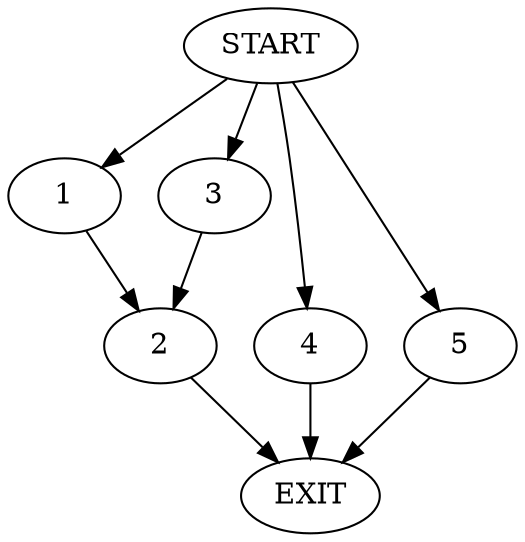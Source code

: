 digraph {
0 [label="START"]
6 [label="EXIT"]
0 -> 1
1 -> 2
2 -> 6
0 -> 3
3 -> 2
0 -> 4
4 -> 6
0 -> 5
5 -> 6
}
